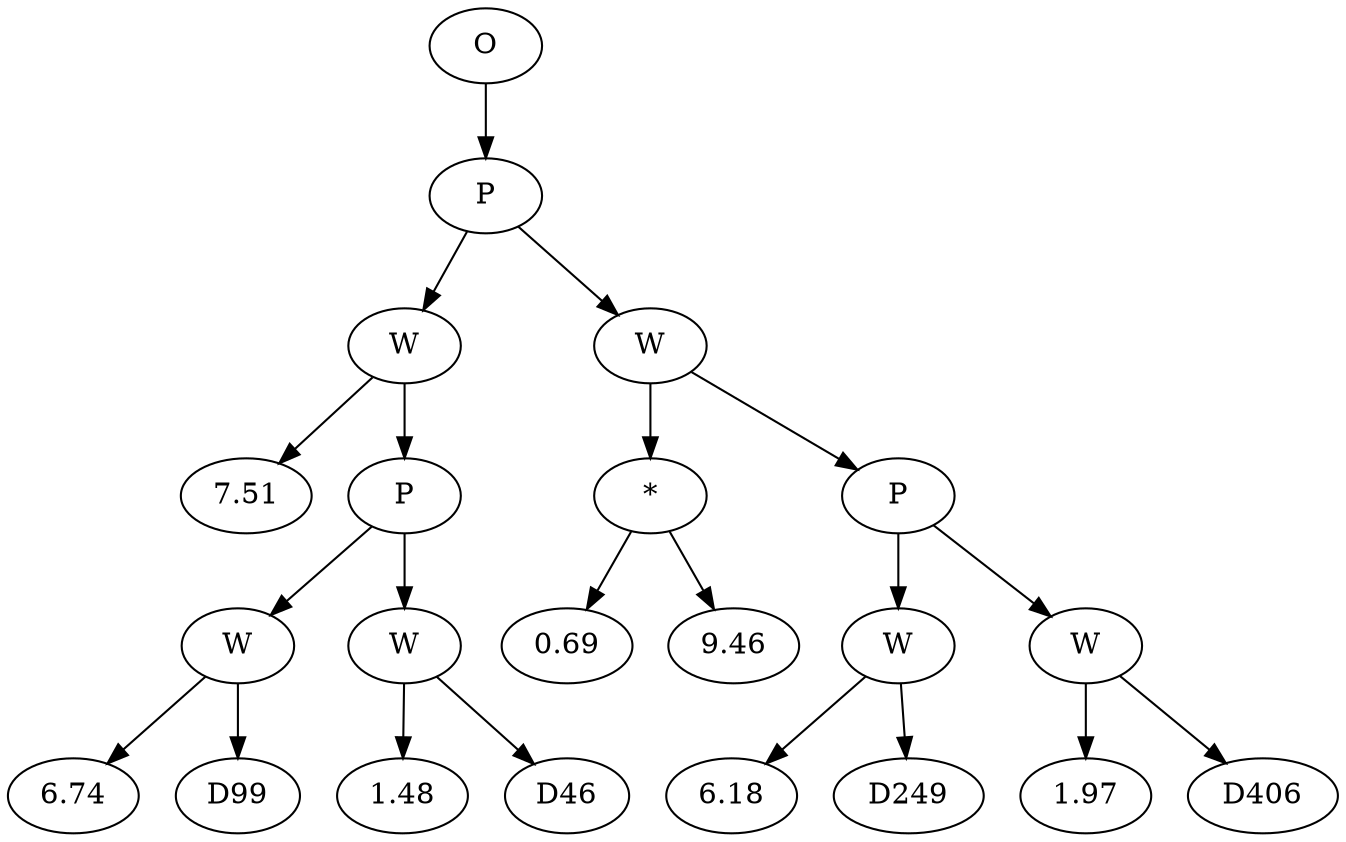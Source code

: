 // Tree
digraph {
	2988055 [label=O]
	2988056 [label=P]
	2988055 -> 2988056
	2988057 [label=W]
	2988056 -> 2988057
	2988058 [label=7.51]
	2988057 -> 2988058
	2988059 [label=P]
	2988057 -> 2988059
	2988060 [label=W]
	2988059 -> 2988060
	2988061 [label=6.74]
	2988060 -> 2988061
	2988062 [label=D99]
	2988060 -> 2988062
	2988063 [label=W]
	2988059 -> 2988063
	2988064 [label=1.48]
	2988063 -> 2988064
	2988065 [label=D46]
	2988063 -> 2988065
	2988066 [label=W]
	2988056 -> 2988066
	2988067 [label="*"]
	2988066 -> 2988067
	2988068 [label=0.69]
	2988067 -> 2988068
	2988069 [label=9.46]
	2988067 -> 2988069
	2988070 [label=P]
	2988066 -> 2988070
	2988071 [label=W]
	2988070 -> 2988071
	2988072 [label=6.18]
	2988071 -> 2988072
	2988073 [label=D249]
	2988071 -> 2988073
	2988074 [label=W]
	2988070 -> 2988074
	2988075 [label=1.97]
	2988074 -> 2988075
	2988076 [label=D406]
	2988074 -> 2988076
}

